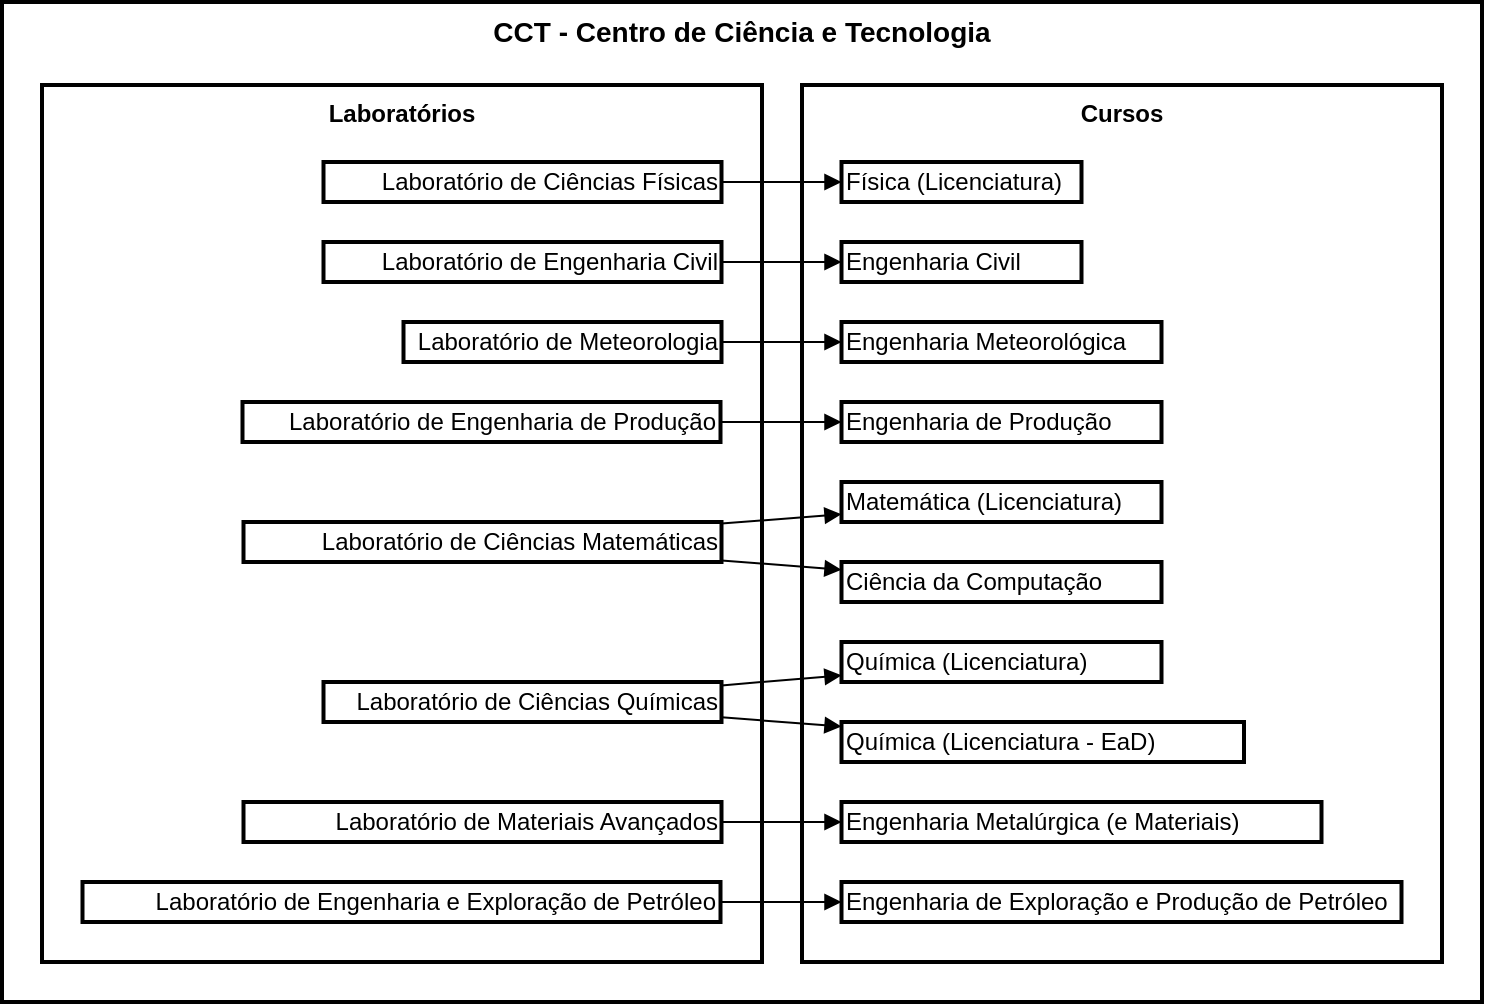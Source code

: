 <mxfile version="24.2.5" type="device" pages="2">
  <diagram name="CCT Lab X Cursos" id="6eQfBfxwiZPJYqA93cgq">
    <mxGraphModel dx="250" dy="221" grid="1" gridSize="10" guides="1" tooltips="1" connect="1" arrows="1" fold="1" page="1" pageScale="1" pageWidth="800" pageHeight="400" math="0" shadow="0">
      <root>
        <mxCell id="0" />
        <mxCell id="1" parent="0" />
        <mxCell id="gS1Dbe_fFtQ_VaBTwPRr-32" value="CCT - Centro de Ciência e Tecnologia" style="whiteSpace=wrap;strokeWidth=2;verticalAlign=top;fillColor=none;fontStyle=1;fontSize=14;" parent="1" vertex="1">
          <mxGeometry x="840" y="440" width="740" height="500" as="geometry" />
        </mxCell>
        <mxCell id="gS1Dbe_fFtQ_VaBTwPRr-52" value="Laboratórios" style="whiteSpace=wrap;strokeWidth=2;verticalAlign=top;fillColor=none;fontStyle=1" parent="1" vertex="1">
          <mxGeometry x="860" y="481.5" width="360" height="438.5" as="geometry" />
        </mxCell>
        <mxCell id="gS1Dbe_fFtQ_VaBTwPRr-34" value="Cursos" style="whiteSpace=wrap;strokeWidth=2;verticalAlign=top;fillColor=none;fontStyle=1" parent="1" vertex="1">
          <mxGeometry x="1240" y="481.5" width="320" height="438.5" as="geometry" />
        </mxCell>
        <mxCell id="gS1Dbe_fFtQ_VaBTwPRr-36" value="Química (Licenciatura)" style="whiteSpace=wrap;strokeWidth=2;align=left;" parent="1" vertex="1">
          <mxGeometry x="1259.75" y="760" width="160" height="20" as="geometry" />
        </mxCell>
        <mxCell id="gS1Dbe_fFtQ_VaBTwPRr-53" value="" style="curved=1;startArrow=none;endArrow=block;rounded=0;" parent="1" source="gS1Dbe_fFtQ_VaBTwPRr-35" target="gS1Dbe_fFtQ_VaBTwPRr-36" edge="1">
          <mxGeometry relative="1" as="geometry">
            <Array as="points" />
          </mxGeometry>
        </mxCell>
        <mxCell id="gS1Dbe_fFtQ_VaBTwPRr-37" value="Química (Licenciatura - EaD)" style="whiteSpace=wrap;strokeWidth=2;align=left;" parent="1" vertex="1">
          <mxGeometry x="1259.75" y="800" width="201.25" height="20" as="geometry" />
        </mxCell>
        <mxCell id="gS1Dbe_fFtQ_VaBTwPRr-54" value="" style="curved=1;startArrow=none;endArrow=block;rounded=0;" parent="1" source="gS1Dbe_fFtQ_VaBTwPRr-35" target="gS1Dbe_fFtQ_VaBTwPRr-37" edge="1">
          <mxGeometry relative="1" as="geometry">
            <Array as="points" />
          </mxGeometry>
        </mxCell>
        <mxCell id="gS1Dbe_fFtQ_VaBTwPRr-35" value="Laboratório de Ciências Químicas" style="whiteSpace=wrap;strokeWidth=2;align=right;" parent="1" vertex="1">
          <mxGeometry x="1000.75" y="780" width="199" height="20" as="geometry" />
        </mxCell>
        <mxCell id="gS1Dbe_fFtQ_VaBTwPRr-39" value="Matemática (Licenciatura)" style="whiteSpace=wrap;strokeWidth=2;align=left;" parent="1" vertex="1">
          <mxGeometry x="1259.75" y="680" width="160" height="20" as="geometry" />
        </mxCell>
        <mxCell id="gS1Dbe_fFtQ_VaBTwPRr-56" value="" style="curved=1;startArrow=none;endArrow=block;rounded=0;" parent="1" source="gS1Dbe_fFtQ_VaBTwPRr-38" target="gS1Dbe_fFtQ_VaBTwPRr-39" edge="1">
          <mxGeometry relative="1" as="geometry">
            <Array as="points" />
          </mxGeometry>
        </mxCell>
        <mxCell id="gS1Dbe_fFtQ_VaBTwPRr-33" value="Ciência da Computação" style="whiteSpace=wrap;strokeWidth=2;align=left;" parent="1" vertex="1">
          <mxGeometry x="1259.75" y="720" width="160" height="20" as="geometry" />
        </mxCell>
        <mxCell id="gS1Dbe_fFtQ_VaBTwPRr-55" value="" style="curved=1;startArrow=none;endArrow=block;rounded=0;" parent="1" source="gS1Dbe_fFtQ_VaBTwPRr-38" target="gS1Dbe_fFtQ_VaBTwPRr-33" edge="1">
          <mxGeometry relative="1" as="geometry">
            <Array as="points" />
          </mxGeometry>
        </mxCell>
        <mxCell id="gS1Dbe_fFtQ_VaBTwPRr-38" value="Laboratório de Ciências Matemáticas" style="whiteSpace=wrap;strokeWidth=2;align=right;" parent="1" vertex="1">
          <mxGeometry x="960.75" y="700" width="239" height="20" as="geometry" />
        </mxCell>
        <mxCell id="gS1Dbe_fFtQ_VaBTwPRr-40" value="Laboratório de Ciências Físicas" style="whiteSpace=wrap;strokeWidth=2;align=right;" parent="1" vertex="1">
          <mxGeometry x="1000.75" y="520" width="199" height="20" as="geometry" />
        </mxCell>
        <mxCell id="gS1Dbe_fFtQ_VaBTwPRr-57" value="" style="curved=1;startArrow=none;endArrow=block;rounded=0;" parent="1" source="gS1Dbe_fFtQ_VaBTwPRr-40" target="gS1Dbe_fFtQ_VaBTwPRr-41" edge="1">
          <mxGeometry relative="1" as="geometry">
            <Array as="points" />
          </mxGeometry>
        </mxCell>
        <mxCell id="gS1Dbe_fFtQ_VaBTwPRr-41" value="Física (Licenciatura)" style="whiteSpace=wrap;strokeWidth=2;align=left;" parent="1" vertex="1">
          <mxGeometry x="1259.75" y="520" width="120" height="20" as="geometry" />
        </mxCell>
        <mxCell id="gS1Dbe_fFtQ_VaBTwPRr-43" value="Engenharia Civil" style="whiteSpace=wrap;strokeWidth=2;align=left;" parent="1" vertex="1">
          <mxGeometry x="1259.75" y="560" width="120" height="20" as="geometry" />
        </mxCell>
        <mxCell id="gS1Dbe_fFtQ_VaBTwPRr-58" value="" style="curved=1;startArrow=none;endArrow=block;rounded=0;" parent="1" source="gS1Dbe_fFtQ_VaBTwPRr-42" target="gS1Dbe_fFtQ_VaBTwPRr-43" edge="1">
          <mxGeometry relative="1" as="geometry">
            <Array as="points" />
          </mxGeometry>
        </mxCell>
        <mxCell id="gS1Dbe_fFtQ_VaBTwPRr-42" value="Laboratório de Engenharia Civil" style="whiteSpace=wrap;strokeWidth=2;align=right;" parent="1" vertex="1">
          <mxGeometry x="1000.75" y="560" width="199" height="20" as="geometry" />
        </mxCell>
        <mxCell id="gS1Dbe_fFtQ_VaBTwPRr-45" value="Engenharia Meteorológica" style="whiteSpace=wrap;strokeWidth=2;align=left;" parent="1" vertex="1">
          <mxGeometry x="1259.75" y="600" width="160" height="20" as="geometry" />
        </mxCell>
        <mxCell id="gS1Dbe_fFtQ_VaBTwPRr-59" value="" style="curved=1;startArrow=none;endArrow=block;rounded=0;" parent="1" source="gS1Dbe_fFtQ_VaBTwPRr-44" target="gS1Dbe_fFtQ_VaBTwPRr-45" edge="1">
          <mxGeometry relative="1" as="geometry">
            <Array as="points" />
          </mxGeometry>
        </mxCell>
        <mxCell id="gS1Dbe_fFtQ_VaBTwPRr-44" value="Laboratório de Meteorologia" style="whiteSpace=wrap;strokeWidth=2;align=right;" parent="1" vertex="1">
          <mxGeometry x="1040.75" y="600" width="159" height="20" as="geometry" />
        </mxCell>
        <mxCell id="gS1Dbe_fFtQ_VaBTwPRr-46" value="Laboratório de Materiais Avançados" style="whiteSpace=wrap;strokeWidth=2;align=right;" parent="1" vertex="1">
          <mxGeometry x="960.75" y="840" width="239" height="20" as="geometry" />
        </mxCell>
        <mxCell id="gS1Dbe_fFtQ_VaBTwPRr-60" value="" style="curved=1;startArrow=none;endArrow=block;rounded=0;" parent="1" source="gS1Dbe_fFtQ_VaBTwPRr-46" target="gS1Dbe_fFtQ_VaBTwPRr-47" edge="1">
          <mxGeometry relative="1" as="geometry">
            <Array as="points" />
          </mxGeometry>
        </mxCell>
        <mxCell id="gS1Dbe_fFtQ_VaBTwPRr-47" value="Engenharia Metalúrgica (e Materiais)" style="whiteSpace=wrap;strokeWidth=2;align=left;" parent="1" vertex="1">
          <mxGeometry x="1259.75" y="840" width="240" height="20" as="geometry" />
        </mxCell>
        <mxCell id="gS1Dbe_fFtQ_VaBTwPRr-49" value="Engenharia de Exploração e Produção de Petróleo" style="whiteSpace=wrap;strokeWidth=2;align=left;" parent="1" vertex="1">
          <mxGeometry x="1259.75" y="880" width="280" height="20" as="geometry" />
        </mxCell>
        <mxCell id="gS1Dbe_fFtQ_VaBTwPRr-61" value="" style="curved=1;startArrow=none;endArrow=block;rounded=0;" parent="1" source="gS1Dbe_fFtQ_VaBTwPRr-48" target="gS1Dbe_fFtQ_VaBTwPRr-49" edge="1">
          <mxGeometry relative="1" as="geometry">
            <Array as="points" />
          </mxGeometry>
        </mxCell>
        <mxCell id="gS1Dbe_fFtQ_VaBTwPRr-48" value="Laboratório de Engenharia e Exploração de Petróleo" style="whiteSpace=wrap;strokeWidth=2;align=right;" parent="1" vertex="1">
          <mxGeometry x="880.25" y="880" width="319" height="20" as="geometry" />
        </mxCell>
        <mxCell id="gS1Dbe_fFtQ_VaBTwPRr-50" value="Laboratório de Engenharia de Produção" style="whiteSpace=wrap;strokeWidth=2;align=right;" parent="1" vertex="1">
          <mxGeometry x="960.25" y="640" width="239" height="20" as="geometry" />
        </mxCell>
        <mxCell id="gS1Dbe_fFtQ_VaBTwPRr-62" value="" style="curved=1;startArrow=none;endArrow=block;rounded=0;" parent="1" source="gS1Dbe_fFtQ_VaBTwPRr-50" target="gS1Dbe_fFtQ_VaBTwPRr-51" edge="1">
          <mxGeometry relative="1" as="geometry">
            <Array as="points" />
          </mxGeometry>
        </mxCell>
        <mxCell id="gS1Dbe_fFtQ_VaBTwPRr-51" value="Engenharia de Produção" style="whiteSpace=wrap;strokeWidth=2;align=left;" parent="1" vertex="1">
          <mxGeometry x="1259.75" y="640" width="160" height="20" as="geometry" />
        </mxCell>
      </root>
    </mxGraphModel>
  </diagram>
  <diagram id="quTzyy0SRqZ1IIdMHFwR" name="Labs X Centros">
    <mxGraphModel dx="870" dy="452" grid="1" gridSize="10" guides="1" tooltips="1" connect="1" arrows="1" fold="1" page="1" pageScale="1" pageWidth="800" pageHeight="400" math="0" shadow="0">
      <root>
        <mxCell id="0" />
        <mxCell id="1" parent="0" />
        <mxCell id="gXKxxc8DtMMowIkynnD--2" value="Un.Ens.Pes.Ext." style="rounded=1;whiteSpace=wrap;html=1;fontColor=default;fillColor=#575671;strokeColor=#000000;" vertex="1" parent="1">
          <mxGeometry x="180" y="20" width="100" height="20" as="geometry" />
        </mxCell>
        <mxCell id="gXKxxc8DtMMowIkynnD--3" value="CCT" style="rounded=0;whiteSpace=wrap;html=1;fillColor=#cfe5d5;fontColor=#000000;strokeColor=#000000;" vertex="1" parent="1">
          <mxGeometry x="150" y="80" width="40" height="20" as="geometry" />
        </mxCell>
        <mxCell id="gXKxxc8DtMMowIkynnD--4" value="CCH" style="rounded=0;whiteSpace=wrap;html=1;fillColor=#cfe5d5;fontColor=#000000;strokeColor=#000000;" vertex="1" parent="1">
          <mxGeometry x="370" y="80" width="40" height="20" as="geometry" />
        </mxCell>
        <mxCell id="gXKxxc8DtMMowIkynnD--5" value="CBB" style="rounded=0;whiteSpace=wrap;html=1;fillColor=#cfe5d5;fontColor=#000000;strokeColor=#000000;" vertex="1" parent="1">
          <mxGeometry x="260" y="80" width="40" height="20" as="geometry" />
        </mxCell>
        <mxCell id="gXKxxc8DtMMowIkynnD--6" value="CCTA" style="rounded=0;whiteSpace=wrap;html=1;fillColor=#cfe5d5;fontColor=#000000;strokeColor=#000000;" vertex="1" parent="1">
          <mxGeometry x="40" y="80" width="40" height="20" as="geometry" />
        </mxCell>
        <mxCell id="gXKxxc8DtMMowIkynnD--7" value="LCQui" style="whiteSpace=wrap;html=1;fillColor=#cfe5d5;fontColor=#000000;strokeColor=#000000;align=center;" vertex="1" parent="1">
          <mxGeometry x="190" y="180" width="50" height="20" as="geometry" />
        </mxCell>
        <mxCell id="gXKxxc8DtMMowIkynnD--9" value="LCFis" style="whiteSpace=wrap;html=1;fillColor=#cfe5d5;fontColor=#000000;strokeColor=#000000;align=center;" vertex="1" parent="1">
          <mxGeometry x="190" y="210" width="50" height="20" as="geometry" />
        </mxCell>
        <mxCell id="gXKxxc8DtMMowIkynnD--10" value="LCMat" style="whiteSpace=wrap;html=1;fillColor=#cfe5d5;fontColor=#000000;strokeColor=#000000;align=center;" vertex="1" parent="1">
          <mxGeometry x="190" y="240" width="50" height="20" as="geometry" />
        </mxCell>
        <mxCell id="gXKxxc8DtMMowIkynnD--11" value="LEProd" style="whiteSpace=wrap;html=1;fillColor=#cfe5d5;fontColor=#000000;strokeColor=#000000;align=center;" vertex="1" parent="1">
          <mxGeometry x="190" y="300" width="50" height="20" as="geometry" />
        </mxCell>
        <mxCell id="gXKxxc8DtMMowIkynnD--12" value="LECiv" style="whiteSpace=wrap;html=1;fillColor=#cfe5d5;fontColor=#000000;strokeColor=#000000;align=center;" vertex="1" parent="1">
          <mxGeometry x="190" y="270" width="50" height="20" as="geometry" />
        </mxCell>
        <mxCell id="gXKxxc8DtMMowIkynnD--13" value="LaMAv" style="whiteSpace=wrap;html=1;fillColor=#cfe5d5;fontColor=#000000;strokeColor=#000000;align=center;" vertex="1" parent="1">
          <mxGeometry x="190" y="120" width="50" height="20" as="geometry" />
        </mxCell>
        <mxCell id="gXKxxc8DtMMowIkynnD--14" value="LEnEP" style="whiteSpace=wrap;html=1;fillColor=#cfe5d5;fontColor=#000000;strokeColor=#000000;align=center;" vertex="1" parent="1">
          <mxGeometry x="190" y="330" width="50" height="20" as="geometry" />
        </mxCell>
        <mxCell id="gXKxxc8DtMMowIkynnD--15" value="LaMet" style="whiteSpace=wrap;html=1;fillColor=#cfe5d5;fontColor=#000000;strokeColor=#000000;align=center;" vertex="1" parent="1">
          <mxGeometry x="190" y="150" width="50" height="20" as="geometry" />
        </mxCell>
        <mxCell id="gXKxxc8DtMMowIkynnD--18" value="LCL" style="whiteSpace=wrap;html=1;fillColor=#cfe5d5;fontColor=#000000;strokeColor=#000000;" vertex="1" parent="1">
          <mxGeometry x="410" y="120" width="50" height="20" as="geometry" />
        </mxCell>
        <mxCell id="gXKxxc8DtMMowIkynnD--19" value="LEEL" style="whiteSpace=wrap;html=1;fillColor=#cfe5d5;fontColor=#000000;strokeColor=#000000;" vertex="1" parent="1">
          <mxGeometry x="410" y="180" width="50" height="20" as="geometry" />
        </mxCell>
        <mxCell id="gXKxxc8DtMMowIkynnD--20" value="LESCE" style="whiteSpace=wrap;html=1;fillColor=#cfe5d5;fontColor=#000000;strokeColor=#000000;" vertex="1" parent="1">
          <mxGeometry x="410" y="210" width="50" height="20" as="geometry" />
        </mxCell>
        <mxCell id="gXKxxc8DtMMowIkynnD--21" value="LEEA" style="whiteSpace=wrap;html=1;fillColor=#cfe5d5;fontColor=#000000;strokeColor=#000000;" vertex="1" parent="1">
          <mxGeometry x="410" y="150" width="50" height="20" as="geometry" />
        </mxCell>
        <mxCell id="gXKxxc8DtMMowIkynnD--22" value="LGPP" style="whiteSpace=wrap;html=1;fillColor=#cfe5d5;fontColor=#000000;strokeColor=#000000;" vertex="1" parent="1">
          <mxGeometry x="410" y="240" width="50" height="20" as="geometry" />
        </mxCell>
        <mxCell id="gXKxxc8DtMMowIkynnD--26" value="LBCT" style="whiteSpace=wrap;html=1;fillColor=#cfe5d5;fontColor=#000000;strokeColor=#000000;" vertex="1" parent="1">
          <mxGeometry x="300" y="120" width="50" height="20" as="geometry" />
        </mxCell>
        <mxCell id="gXKxxc8DtMMowIkynnD--27" value="LBR" style="whiteSpace=wrap;html=1;fillColor=#cfe5d5;fontColor=#000000;strokeColor=#000000;" vertex="1" parent="1">
          <mxGeometry x="300" y="150" width="50" height="20" as="geometry" />
        </mxCell>
        <mxCell id="gXKxxc8DtMMowIkynnD--28" value="LBT" style="whiteSpace=wrap;html=1;fillColor=#cfe5d5;fontColor=#000000;strokeColor=#000000;" vertex="1" parent="1">
          <mxGeometry x="300" y="180" width="50" height="20" as="geometry" />
        </mxCell>
        <mxCell id="gXKxxc8DtMMowIkynnD--29" value="LCA" style="whiteSpace=wrap;html=1;fillColor=#cfe5d5;fontColor=#000000;strokeColor=#000000;" vertex="1" parent="1">
          <mxGeometry x="300" y="210" width="50" height="20" as="geometry" />
        </mxCell>
        <mxCell id="gXKxxc8DtMMowIkynnD--30" value="LFBM" style="whiteSpace=wrap;html=1;fillColor=#cfe5d5;fontColor=#000000;strokeColor=#000000;" vertex="1" parent="1">
          <mxGeometry x="300" y="240" width="50" height="20" as="geometry" />
        </mxCell>
        <mxCell id="gXKxxc8DtMMowIkynnD--31" value="LQFPP" style="whiteSpace=wrap;html=1;fillColor=#cfe5d5;fontColor=#000000;strokeColor=#000000;" vertex="1" parent="1">
          <mxGeometry x="300" y="270" width="50" height="20" as="geometry" />
        </mxCell>
        <mxCell id="gXKxxc8DtMMowIkynnD--32" value="LEAG" style="whiteSpace=wrap;html=1;fillColor=#cfe5d5;fontColor=#000000;strokeColor=#000000;" vertex="1" parent="1">
          <mxGeometry x="80" y="120" width="50" height="20" as="geometry" />
        </mxCell>
        <mxCell id="gXKxxc8DtMMowIkynnD--33" value="LEF" style="whiteSpace=wrap;html=1;fillColor=#cfe5d5;fontColor=#000000;strokeColor=#000000;" vertex="1" parent="1">
          <mxGeometry x="80" y="150" width="50" height="20" as="geometry" />
        </mxCell>
        <mxCell id="gXKxxc8DtMMowIkynnD--34" value="LRMGA" style="whiteSpace=wrap;html=1;fillColor=#cfe5d5;fontColor=#000000;strokeColor=#000000;" vertex="1" parent="1">
          <mxGeometry x="80" y="240" width="50" height="20" as="geometry" />
        </mxCell>
        <mxCell id="gXKxxc8DtMMowIkynnD--35" value="LSA" style="whiteSpace=wrap;html=1;fillColor=#cfe5d5;fontColor=#000000;strokeColor=#000000;" vertex="1" parent="1">
          <mxGeometry x="80" y="270" width="50" height="20" as="geometry" />
        </mxCell>
        <mxCell id="gXKxxc8DtMMowIkynnD--36" value="LSOL" style="whiteSpace=wrap;html=1;fillColor=#cfe5d5;fontColor=#000000;strokeColor=#000000;" vertex="1" parent="1">
          <mxGeometry x="80" y="300" width="50" height="20" as="geometry" />
        </mxCell>
        <mxCell id="gXKxxc8DtMMowIkynnD--37" value="LTA" style="whiteSpace=wrap;html=1;fillColor=#cfe5d5;fontColor=#000000;strokeColor=#000000;" vertex="1" parent="1">
          <mxGeometry x="80" y="330" width="50" height="20" as="geometry" />
        </mxCell>
        <mxCell id="gXKxxc8DtMMowIkynnD--38" value="LZO" style="whiteSpace=wrap;html=1;fillColor=#cfe5d5;fontColor=#000000;strokeColor=#000000;" vertex="1" parent="1">
          <mxGeometry x="80" y="360" width="50" height="20" as="geometry" />
        </mxCell>
        <mxCell id="gXKxxc8DtMMowIkynnD--39" value="LMGV" style="whiteSpace=wrap;html=1;fillColor=#cfe5d5;fontColor=#000000;strokeColor=#000000;" vertex="1" parent="1">
          <mxGeometry x="80" y="210" width="50" height="20" as="geometry" />
        </mxCell>
        <mxCell id="gXKxxc8DtMMowIkynnD--40" value="LFIT" style="whiteSpace=wrap;html=1;fillColor=#cfe5d5;fontColor=#000000;strokeColor=#000000;" vertex="1" parent="1">
          <mxGeometry x="80" y="180" width="50" height="20" as="geometry" />
        </mxCell>
        <mxCell id="gXKxxc8DtMMowIkynnD--42" style="edgeStyle=orthogonalEdgeStyle;rounded=0;orthogonalLoop=1;jettySize=auto;html=1;exitX=0.5;exitY=1;exitDx=0;exitDy=0;entryX=0;entryY=0.5;entryDx=0;entryDy=0;startArrow=oval;startFill=1;endArrow=oval;endFill=1;strokeColor=#000000;" edge="1" parent="1" source="gXKxxc8DtMMowIkynnD--6" target="gXKxxc8DtMMowIkynnD--40">
          <mxGeometry relative="1" as="geometry" />
        </mxCell>
        <mxCell id="gXKxxc8DtMMowIkynnD--43" style="edgeStyle=orthogonalEdgeStyle;rounded=0;orthogonalLoop=1;jettySize=auto;html=1;entryX=0;entryY=0.5;entryDx=0;entryDy=0;startArrow=oval;startFill=1;endArrow=oval;endFill=1;strokeColor=#000000;" edge="1" parent="1" source="gXKxxc8DtMMowIkynnD--6" target="gXKxxc8DtMMowIkynnD--39">
          <mxGeometry relative="1" as="geometry" />
        </mxCell>
        <mxCell id="gXKxxc8DtMMowIkynnD--44" style="edgeStyle=orthogonalEdgeStyle;rounded=0;orthogonalLoop=1;jettySize=auto;html=1;exitX=0.5;exitY=1;exitDx=0;exitDy=0;entryX=0;entryY=0.5;entryDx=0;entryDy=0;startArrow=oval;startFill=1;endArrow=oval;endFill=1;strokeColor=#000000;" edge="1" parent="1" source="gXKxxc8DtMMowIkynnD--6" target="gXKxxc8DtMMowIkynnD--38">
          <mxGeometry relative="1" as="geometry" />
        </mxCell>
        <mxCell id="gXKxxc8DtMMowIkynnD--45" style="edgeStyle=orthogonalEdgeStyle;rounded=0;orthogonalLoop=1;jettySize=auto;html=1;entryX=0;entryY=0.5;entryDx=0;entryDy=0;startArrow=oval;startFill=1;endArrow=oval;endFill=1;strokeColor=#000000;" edge="1" parent="1" source="gXKxxc8DtMMowIkynnD--6" target="gXKxxc8DtMMowIkynnD--37">
          <mxGeometry relative="1" as="geometry" />
        </mxCell>
        <mxCell id="gXKxxc8DtMMowIkynnD--46" style="edgeStyle=orthogonalEdgeStyle;rounded=0;orthogonalLoop=1;jettySize=auto;html=1;entryX=0;entryY=0.5;entryDx=0;entryDy=0;startArrow=oval;startFill=1;endArrow=oval;endFill=1;strokeColor=#000000;" edge="1" parent="1" source="gXKxxc8DtMMowIkynnD--6" target="gXKxxc8DtMMowIkynnD--36">
          <mxGeometry relative="1" as="geometry" />
        </mxCell>
        <mxCell id="gXKxxc8DtMMowIkynnD--47" style="edgeStyle=orthogonalEdgeStyle;rounded=0;orthogonalLoop=1;jettySize=auto;html=1;entryX=0;entryY=0.5;entryDx=0;entryDy=0;startArrow=oval;startFill=1;endArrow=oval;endFill=1;strokeColor=#000000;" edge="1" parent="1" source="gXKxxc8DtMMowIkynnD--6" target="gXKxxc8DtMMowIkynnD--35">
          <mxGeometry relative="1" as="geometry" />
        </mxCell>
        <mxCell id="gXKxxc8DtMMowIkynnD--48" style="edgeStyle=orthogonalEdgeStyle;rounded=0;orthogonalLoop=1;jettySize=auto;html=1;entryX=0;entryY=0.5;entryDx=0;entryDy=0;startArrow=oval;startFill=1;endArrow=oval;endFill=1;strokeColor=#000000;" edge="1" parent="1" source="gXKxxc8DtMMowIkynnD--6" target="gXKxxc8DtMMowIkynnD--34">
          <mxGeometry relative="1" as="geometry" />
        </mxCell>
        <mxCell id="gXKxxc8DtMMowIkynnD--49" style="edgeStyle=orthogonalEdgeStyle;rounded=0;orthogonalLoop=1;jettySize=auto;html=1;entryX=0;entryY=0.5;entryDx=0;entryDy=0;startArrow=oval;startFill=1;endArrow=oval;endFill=1;strokeColor=#000000;" edge="1" parent="1" source="gXKxxc8DtMMowIkynnD--6" target="gXKxxc8DtMMowIkynnD--33">
          <mxGeometry relative="1" as="geometry" />
        </mxCell>
        <mxCell id="gXKxxc8DtMMowIkynnD--50" style="edgeStyle=orthogonalEdgeStyle;rounded=0;orthogonalLoop=1;jettySize=auto;html=1;entryX=0;entryY=0.5;entryDx=0;entryDy=0;startArrow=oval;startFill=1;endArrow=oval;endFill=1;strokeColor=#000000;" edge="1" parent="1" source="gXKxxc8DtMMowIkynnD--6" target="gXKxxc8DtMMowIkynnD--32">
          <mxGeometry relative="1" as="geometry" />
        </mxCell>
        <mxCell id="gXKxxc8DtMMowIkynnD--63" style="edgeStyle=orthogonalEdgeStyle;rounded=0;orthogonalLoop=1;jettySize=auto;html=1;entryX=0;entryY=0.5;entryDx=0;entryDy=0;startArrow=oval;startFill=1;endArrow=oval;endFill=1;strokeColor=#000000;" edge="1" parent="1" source="gXKxxc8DtMMowIkynnD--3" target="gXKxxc8DtMMowIkynnD--15">
          <mxGeometry relative="1" as="geometry" />
        </mxCell>
        <mxCell id="gXKxxc8DtMMowIkynnD--64" style="edgeStyle=orthogonalEdgeStyle;rounded=0;orthogonalLoop=1;jettySize=auto;html=1;entryX=0;entryY=0.5;entryDx=0;entryDy=0;startArrow=oval;startFill=1;endArrow=oval;endFill=1;strokeColor=#000000;" edge="1" parent="1" source="gXKxxc8DtMMowIkynnD--3" target="gXKxxc8DtMMowIkynnD--14">
          <mxGeometry relative="1" as="geometry" />
        </mxCell>
        <mxCell id="gXKxxc8DtMMowIkynnD--65" style="edgeStyle=orthogonalEdgeStyle;rounded=0;orthogonalLoop=1;jettySize=auto;html=1;entryX=0;entryY=0.5;entryDx=0;entryDy=0;startArrow=oval;startFill=1;endArrow=oval;endFill=1;strokeColor=#000000;" edge="1" parent="1" source="gXKxxc8DtMMowIkynnD--3" target="gXKxxc8DtMMowIkynnD--13">
          <mxGeometry relative="1" as="geometry" />
        </mxCell>
        <mxCell id="gXKxxc8DtMMowIkynnD--66" style="edgeStyle=orthogonalEdgeStyle;rounded=0;orthogonalLoop=1;jettySize=auto;html=1;entryX=0;entryY=0.5;entryDx=0;entryDy=0;startArrow=oval;startFill=1;endArrow=oval;endFill=1;strokeColor=#000000;" edge="1" parent="1" source="gXKxxc8DtMMowIkynnD--3" target="gXKxxc8DtMMowIkynnD--12">
          <mxGeometry relative="1" as="geometry" />
        </mxCell>
        <mxCell id="gXKxxc8DtMMowIkynnD--67" style="edgeStyle=orthogonalEdgeStyle;rounded=0;orthogonalLoop=1;jettySize=auto;html=1;entryX=0;entryY=0.5;entryDx=0;entryDy=0;startArrow=oval;startFill=1;endArrow=oval;endFill=1;strokeColor=#000000;" edge="1" parent="1" source="gXKxxc8DtMMowIkynnD--3" target="gXKxxc8DtMMowIkynnD--11">
          <mxGeometry relative="1" as="geometry" />
        </mxCell>
        <mxCell id="gXKxxc8DtMMowIkynnD--68" style="edgeStyle=orthogonalEdgeStyle;rounded=0;orthogonalLoop=1;jettySize=auto;html=1;entryX=0;entryY=0.5;entryDx=0;entryDy=0;startArrow=oval;startFill=1;endArrow=oval;endFill=1;strokeColor=#000000;" edge="1" parent="1" source="gXKxxc8DtMMowIkynnD--3" target="gXKxxc8DtMMowIkynnD--10">
          <mxGeometry relative="1" as="geometry" />
        </mxCell>
        <mxCell id="gXKxxc8DtMMowIkynnD--69" style="edgeStyle=orthogonalEdgeStyle;rounded=0;orthogonalLoop=1;jettySize=auto;html=1;entryX=0;entryY=0.5;entryDx=0;entryDy=0;startArrow=oval;startFill=1;endArrow=oval;endFill=1;strokeColor=#000000;" edge="1" parent="1" source="gXKxxc8DtMMowIkynnD--3" target="gXKxxc8DtMMowIkynnD--9">
          <mxGeometry relative="1" as="geometry" />
        </mxCell>
        <mxCell id="gXKxxc8DtMMowIkynnD--70" style="edgeStyle=orthogonalEdgeStyle;rounded=0;orthogonalLoop=1;jettySize=auto;html=1;entryX=0;entryY=0.5;entryDx=0;entryDy=0;startArrow=oval;startFill=1;endArrow=oval;endFill=1;strokeColor=#000000;" edge="1" parent="1" source="gXKxxc8DtMMowIkynnD--3" target="gXKxxc8DtMMowIkynnD--7">
          <mxGeometry relative="1" as="geometry" />
        </mxCell>
        <mxCell id="gXKxxc8DtMMowIkynnD--58" style="edgeStyle=orthogonalEdgeStyle;rounded=0;orthogonalLoop=1;jettySize=auto;html=1;entryX=0;entryY=0.5;entryDx=0;entryDy=0;startArrow=oval;startFill=1;endArrow=oval;endFill=1;strokeColor=#000000;" edge="1" parent="1" source="gXKxxc8DtMMowIkynnD--4" target="gXKxxc8DtMMowIkynnD--22">
          <mxGeometry relative="1" as="geometry" />
        </mxCell>
        <mxCell id="gXKxxc8DtMMowIkynnD--59" style="edgeStyle=orthogonalEdgeStyle;rounded=0;orthogonalLoop=1;jettySize=auto;html=1;entryX=0;entryY=0.5;entryDx=0;entryDy=0;startArrow=oval;startFill=1;endArrow=oval;endFill=1;strokeColor=#000000;" edge="1" parent="1" source="gXKxxc8DtMMowIkynnD--4" target="gXKxxc8DtMMowIkynnD--21">
          <mxGeometry relative="1" as="geometry" />
        </mxCell>
        <mxCell id="gXKxxc8DtMMowIkynnD--60" style="edgeStyle=orthogonalEdgeStyle;rounded=0;orthogonalLoop=1;jettySize=auto;html=1;entryX=0;entryY=0.5;entryDx=0;entryDy=0;startArrow=oval;startFill=1;endArrow=oval;endFill=1;strokeColor=#000000;" edge="1" parent="1" source="gXKxxc8DtMMowIkynnD--4" target="gXKxxc8DtMMowIkynnD--20">
          <mxGeometry relative="1" as="geometry" />
        </mxCell>
        <mxCell id="gXKxxc8DtMMowIkynnD--61" style="edgeStyle=orthogonalEdgeStyle;rounded=0;orthogonalLoop=1;jettySize=auto;html=1;entryX=0;entryY=0.5;entryDx=0;entryDy=0;startArrow=oval;startFill=1;endArrow=oval;endFill=1;strokeColor=#000000;" edge="1" parent="1" source="gXKxxc8DtMMowIkynnD--4" target="gXKxxc8DtMMowIkynnD--19">
          <mxGeometry relative="1" as="geometry" />
        </mxCell>
        <mxCell id="gXKxxc8DtMMowIkynnD--62" style="edgeStyle=orthogonalEdgeStyle;rounded=0;orthogonalLoop=1;jettySize=auto;html=1;entryX=0;entryY=0.5;entryDx=0;entryDy=0;startArrow=oval;startFill=1;endArrow=oval;endFill=1;strokeColor=#000000;" edge="1" parent="1" source="gXKxxc8DtMMowIkynnD--4" target="gXKxxc8DtMMowIkynnD--18">
          <mxGeometry relative="1" as="geometry" />
        </mxCell>
        <mxCell id="gXKxxc8DtMMowIkynnD--51" style="edgeStyle=orthogonalEdgeStyle;rounded=0;orthogonalLoop=1;jettySize=auto;html=1;entryX=0;entryY=0.5;entryDx=0;entryDy=0;startArrow=oval;startFill=1;endArrow=oval;endFill=1;strokeColor=#000000;" edge="1" parent="1" source="gXKxxc8DtMMowIkynnD--5" target="gXKxxc8DtMMowIkynnD--31">
          <mxGeometry relative="1" as="geometry" />
        </mxCell>
        <mxCell id="gXKxxc8DtMMowIkynnD--52" style="edgeStyle=orthogonalEdgeStyle;rounded=0;orthogonalLoop=1;jettySize=auto;html=1;entryX=0;entryY=0.5;entryDx=0;entryDy=0;startArrow=oval;startFill=1;endArrow=oval;endFill=1;strokeColor=#000000;" edge="1" parent="1" source="gXKxxc8DtMMowIkynnD--5" target="gXKxxc8DtMMowIkynnD--30">
          <mxGeometry relative="1" as="geometry" />
        </mxCell>
        <mxCell id="gXKxxc8DtMMowIkynnD--54" style="edgeStyle=orthogonalEdgeStyle;rounded=0;orthogonalLoop=1;jettySize=auto;html=1;entryX=0;entryY=0.5;entryDx=0;entryDy=0;startArrow=oval;startFill=1;endArrow=oval;endFill=1;strokeColor=#000000;" edge="1" parent="1" source="gXKxxc8DtMMowIkynnD--5" target="gXKxxc8DtMMowIkynnD--29">
          <mxGeometry relative="1" as="geometry" />
        </mxCell>
        <mxCell id="gXKxxc8DtMMowIkynnD--55" style="edgeStyle=orthogonalEdgeStyle;rounded=0;orthogonalLoop=1;jettySize=auto;html=1;entryX=0;entryY=0.5;entryDx=0;entryDy=0;startArrow=oval;startFill=1;endArrow=oval;endFill=1;strokeColor=#000000;" edge="1" parent="1" source="gXKxxc8DtMMowIkynnD--5" target="gXKxxc8DtMMowIkynnD--28">
          <mxGeometry relative="1" as="geometry" />
        </mxCell>
        <mxCell id="gXKxxc8DtMMowIkynnD--56" style="edgeStyle=orthogonalEdgeStyle;rounded=0;orthogonalLoop=1;jettySize=auto;html=1;entryX=0;entryY=0.5;entryDx=0;entryDy=0;startArrow=oval;startFill=1;endArrow=oval;endFill=1;strokeColor=#000000;" edge="1" parent="1" source="gXKxxc8DtMMowIkynnD--5" target="gXKxxc8DtMMowIkynnD--27">
          <mxGeometry relative="1" as="geometry" />
        </mxCell>
        <mxCell id="gXKxxc8DtMMowIkynnD--57" style="edgeStyle=orthogonalEdgeStyle;rounded=0;orthogonalLoop=1;jettySize=auto;html=1;entryX=0;entryY=0.5;entryDx=0;entryDy=0;startArrow=oval;startFill=1;endArrow=oval;endFill=1;strokeColor=#000000;" edge="1" parent="1" source="gXKxxc8DtMMowIkynnD--5" target="gXKxxc8DtMMowIkynnD--26">
          <mxGeometry relative="1" as="geometry" />
        </mxCell>
        <mxCell id="gXKxxc8DtMMowIkynnD--75" style="edgeStyle=orthogonalEdgeStyle;rounded=0;orthogonalLoop=1;jettySize=auto;html=1;entryX=0.5;entryY=0;entryDx=0;entryDy=0;startArrow=oval;startFill=1;endArrow=oval;endFill=1;strokeColor=#000000;" edge="1" parent="1" source="gXKxxc8DtMMowIkynnD--2" target="gXKxxc8DtMMowIkynnD--6">
          <mxGeometry relative="1" as="geometry">
            <Array as="points">
              <mxPoint x="230" y="60" />
              <mxPoint x="60" y="60" />
            </Array>
          </mxGeometry>
        </mxCell>
        <mxCell id="gXKxxc8DtMMowIkynnD--76" style="edgeStyle=orthogonalEdgeStyle;rounded=0;orthogonalLoop=1;jettySize=auto;html=1;entryX=0.5;entryY=0;entryDx=0;entryDy=0;startArrow=oval;startFill=1;endArrow=oval;endFill=1;strokeColor=#000000;" edge="1" parent="1" source="gXKxxc8DtMMowIkynnD--2" target="gXKxxc8DtMMowIkynnD--3">
          <mxGeometry relative="1" as="geometry" />
        </mxCell>
        <mxCell id="gXKxxc8DtMMowIkynnD--77" style="edgeStyle=orthogonalEdgeStyle;rounded=0;orthogonalLoop=1;jettySize=auto;html=1;entryX=0.5;entryY=0;entryDx=0;entryDy=0;startArrow=oval;startFill=1;endArrow=oval;endFill=1;strokeColor=#000000;" edge="1" parent="1" source="gXKxxc8DtMMowIkynnD--2" target="gXKxxc8DtMMowIkynnD--5">
          <mxGeometry relative="1" as="geometry" />
        </mxCell>
        <mxCell id="gXKxxc8DtMMowIkynnD--78" style="edgeStyle=orthogonalEdgeStyle;rounded=0;orthogonalLoop=1;jettySize=auto;html=1;entryX=0.5;entryY=0;entryDx=0;entryDy=0;startArrow=oval;startFill=1;endArrow=oval;endFill=1;strokeColor=#000000;" edge="1" parent="1" source="gXKxxc8DtMMowIkynnD--2" target="gXKxxc8DtMMowIkynnD--4">
          <mxGeometry relative="1" as="geometry">
            <Array as="points">
              <mxPoint x="230" y="60" />
              <mxPoint x="390" y="60" />
            </Array>
          </mxGeometry>
        </mxCell>
      </root>
    </mxGraphModel>
  </diagram>
</mxfile>
